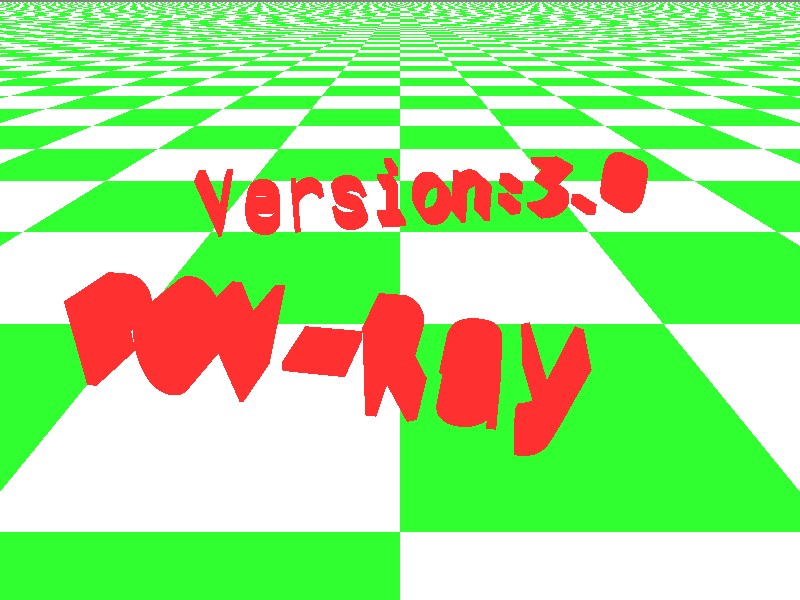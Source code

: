 // Persistence Of Vision raytracer version 3.0 sample file.


#version 3.0
global_settings { assumed_gamma 2.2 }

#include "colors.inc"

camera {
   location  <0, 10,-20>
   direction <0, 0,  1>
   up        <0,  1,  0>
   right     <4/3, 0,  0>
   look_at   <0, 0, 0>
   }

background { color rgb <0.5, 0.5, 0.5> }

text { ttf "crystal.ttf", "POV-Ray", 2, 0
   translate <-2, 0, -7>
   pigment { color rgb <1, 0.2, 0.2> }
   finish {
      ambient 0.2
      diffuse 0.6
      phong 0.3
      phong_size 100
      }
   scale <4, 4, 1>
   rotate <0, 10, 0>
   }

text { ttf "crystal.ttf", "Version:3.0", 2, 0
   translate <-2, 0, 8>
   pigment { color rgb <1, 0.2, 0.2> }
   finish {
      ambient 0.2
      diffuse 0.6
      phong 0.3
      phong_size 100
      }
   scale <4, 4, 1>
   rotate <0, -10, 0>
   }

light_source {<20, 30, -100> colour White}

disc { <0, -1, 0>, <0, 1, 0>, 5000
   pigment { checker color rgb <0.2, 1, 0.2> color rgb <1, 1, 1> scale 10 }
   finish { ambient 0.2 diffuse 0.6 }
   }
